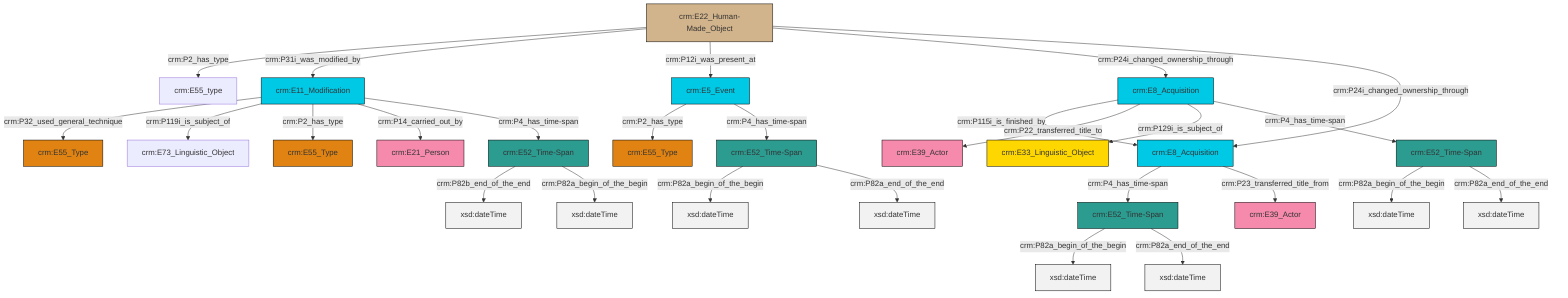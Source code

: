 graph TD
classDef Literal fill:#f2f2f2,stroke:#000000;
classDef CRM_Entity fill:#FFFFFF,stroke:#000000;
classDef Temporal_Entity fill:#00C9E6, stroke:#000000;
classDef Type fill:#E18312, stroke:#000000;
classDef Time-Span fill:#2C9C91, stroke:#000000;
classDef Appellation fill:#FFEB7F, stroke:#000000;
classDef Place fill:#008836, stroke:#000000;
classDef Persistent_Item fill:#B266B2, stroke:#000000;
classDef Conceptual_Object fill:#FFD700, stroke:#000000;
classDef Physical_Thing fill:#D2B48C, stroke:#000000;
classDef Actor fill:#f58aad, stroke:#000000;
classDef PC_Classes fill:#4ce600, stroke:#000000;
classDef Multi fill:#cccccc,stroke:#000000;

12["crm:E22_Human-Made_Object"]:::Physical_Thing -->|crm:P2_has_type| 8["crm:E55_type"]:::Default
13["crm:E11_Modification"]:::Temporal_Entity -->|crm:P32_used_general_technique| 2["crm:E55_Type"]:::Type
14["crm:E52_Time-Span"]:::Time-Span -->|crm:P82a_begin_of_the_begin| 15[xsd:dateTime]:::Literal
12["crm:E22_Human-Made_Object"]:::Physical_Thing -->|crm:P31i_was_modified_by| 13["crm:E11_Modification"]:::Temporal_Entity
13["crm:E11_Modification"]:::Temporal_Entity -->|crm:P119i_is_subject_of| 16["crm:E73_Linguistic_Object"]:::Default
17["crm:E52_Time-Span"]:::Time-Span -->|crm:P82a_begin_of_the_begin| 18[xsd:dateTime]:::Literal
12["crm:E22_Human-Made_Object"]:::Physical_Thing -->|crm:P12i_was_present_at| 4["crm:E5_Event"]:::Temporal_Entity
19["crm:E8_Acquisition"]:::Temporal_Entity -->|crm:P4_has_time-span| 14["crm:E52_Time-Span"]:::Time-Span
13["crm:E11_Modification"]:::Temporal_Entity -->|crm:P2_has_type| 24["crm:E55_Type"]:::Type
4["crm:E5_Event"]:::Temporal_Entity -->|crm:P2_has_type| 21["crm:E55_Type"]:::Type
14["crm:E52_Time-Span"]:::Time-Span -->|crm:P82a_end_of_the_end| 26[xsd:dateTime]:::Literal
13["crm:E11_Modification"]:::Temporal_Entity -->|crm:P14_carried_out_by| 27["crm:E21_Person"]:::Actor
4["crm:E5_Event"]:::Temporal_Entity -->|crm:P4_has_time-span| 0["crm:E52_Time-Span"]:::Time-Span
10["crm:E8_Acquisition"]:::Temporal_Entity -->|crm:P115i_is_finished_by| 19["crm:E8_Acquisition"]:::Temporal_Entity
29["crm:E52_Time-Span"]:::Time-Span -->|crm:P82b_end_of_the_end| 30[xsd:dateTime]:::Literal
10["crm:E8_Acquisition"]:::Temporal_Entity -->|crm:P22_transferred_title_to| 31["crm:E39_Actor"]:::Actor
0["crm:E52_Time-Span"]:::Time-Span -->|crm:P82a_begin_of_the_begin| 37[xsd:dateTime]:::Literal
12["crm:E22_Human-Made_Object"]:::Physical_Thing -->|crm:P24i_changed_ownership_through| 10["crm:E8_Acquisition"]:::Temporal_Entity
12["crm:E22_Human-Made_Object"]:::Physical_Thing -->|crm:P24i_changed_ownership_through| 19["crm:E8_Acquisition"]:::Temporal_Entity
29["crm:E52_Time-Span"]:::Time-Span -->|crm:P82a_begin_of_the_begin| 38[xsd:dateTime]:::Literal
10["crm:E8_Acquisition"]:::Temporal_Entity -->|crm:P129i_is_subject_of| 6["crm:E33_Linguistic_Object"]:::Conceptual_Object
0["crm:E52_Time-Span"]:::Time-Span -->|crm:P82a_end_of_the_end| 39[xsd:dateTime]:::Literal
19["crm:E8_Acquisition"]:::Temporal_Entity -->|crm:P23_transferred_title_from| 35["crm:E39_Actor"]:::Actor
17["crm:E52_Time-Span"]:::Time-Span -->|crm:P82a_end_of_the_end| 43[xsd:dateTime]:::Literal
13["crm:E11_Modification"]:::Temporal_Entity -->|crm:P4_has_time-span| 29["crm:E52_Time-Span"]:::Time-Span
10["crm:E8_Acquisition"]:::Temporal_Entity -->|crm:P4_has_time-span| 17["crm:E52_Time-Span"]:::Time-Span